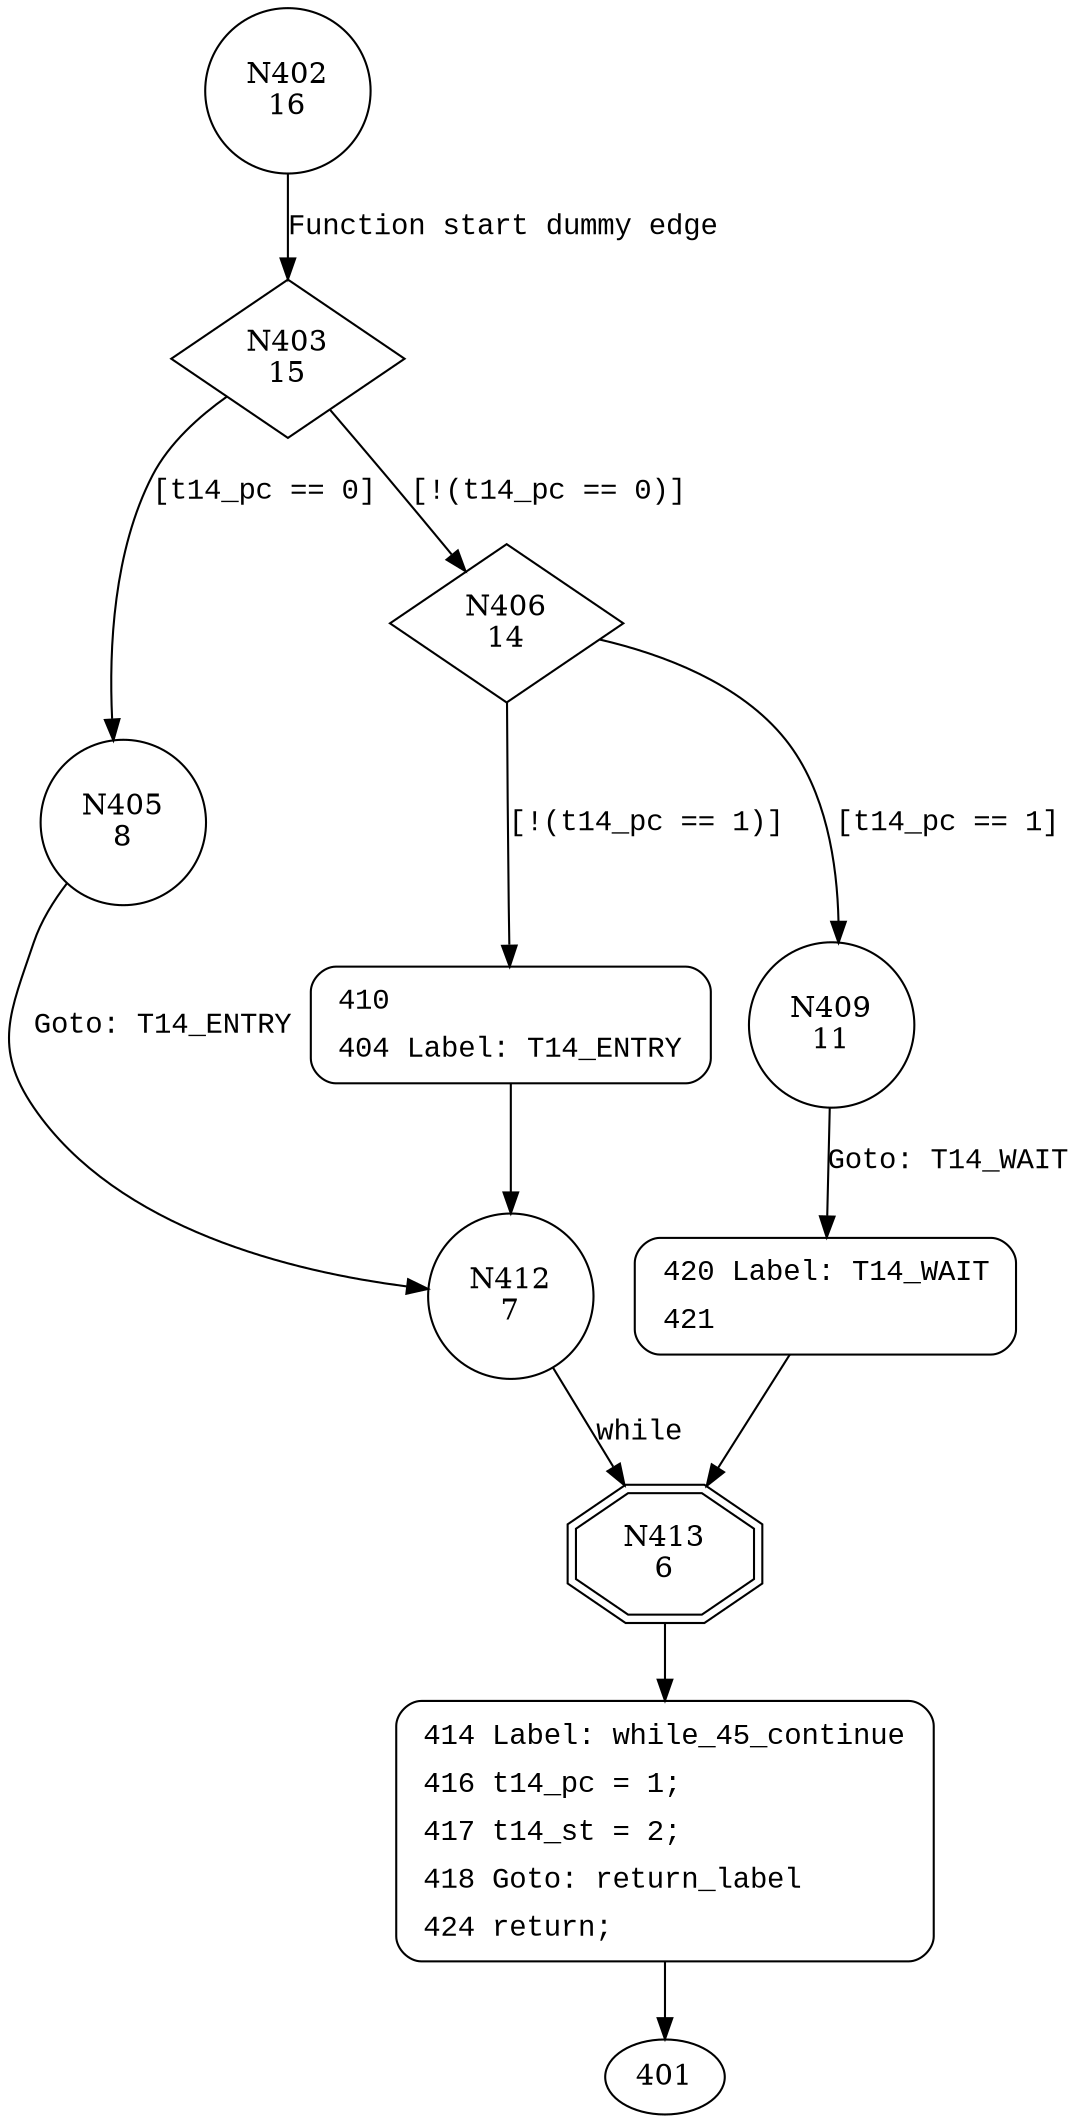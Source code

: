 digraph transmit14 {
403 [shape="diamond" label="N403\n15"]
405 [shape="circle" label="N405\n8"]
406 [shape="diamond" label="N406\n14"]
409 [shape="circle" label="N409\n11"]
410 [shape="circle" label="N410\n13"]
412 [shape="circle" label="N412\n7"]
413 [shape="doubleoctagon" label="N413\n6"]
414 [shape="circle" label="N414\n5"]
420 [shape="circle" label="N420\n10"]
402 [shape="circle" label="N402\n16"]
410 [style="filled,bold" penwidth="1" fillcolor="white" fontname="Courier New" shape="Mrecord" label=<<table border="0" cellborder="0" cellpadding="3" bgcolor="white"><tr><td align="right">410</td><td align="left"></td></tr><tr><td align="right">404</td><td align="left">Label: T14_ENTRY</td></tr></table>>]
410 -> 412[label=""]
414 [style="filled,bold" penwidth="1" fillcolor="white" fontname="Courier New" shape="Mrecord" label=<<table border="0" cellborder="0" cellpadding="3" bgcolor="white"><tr><td align="right">414</td><td align="left">Label: while_45_continue</td></tr><tr><td align="right">416</td><td align="left">t14_pc = 1;</td></tr><tr><td align="right">417</td><td align="left">t14_st = 2;</td></tr><tr><td align="right">418</td><td align="left">Goto: return_label</td></tr><tr><td align="right">424</td><td align="left">return;</td></tr></table>>]
414 -> 401[label=""]
420 [style="filled,bold" penwidth="1" fillcolor="white" fontname="Courier New" shape="Mrecord" label=<<table border="0" cellborder="0" cellpadding="3" bgcolor="white"><tr><td align="right">420</td><td align="left">Label: T14_WAIT</td></tr><tr><td align="right">421</td><td align="left"></td></tr></table>>]
420 -> 413[label=""]
403 -> 405 [label="[t14_pc == 0]" fontname="Courier New"]
403 -> 406 [label="[!(t14_pc == 0)]" fontname="Courier New"]
406 -> 409 [label="[t14_pc == 1]" fontname="Courier New"]
406 -> 410 [label="[!(t14_pc == 1)]" fontname="Courier New"]
412 -> 413 [label="while" fontname="Courier New"]
413 -> 414 [label="" fontname="Courier New"]
409 -> 420 [label="Goto: T14_WAIT" fontname="Courier New"]
405 -> 412 [label="Goto: T14_ENTRY" fontname="Courier New"]
402 -> 403 [label="Function start dummy edge" fontname="Courier New"]
}